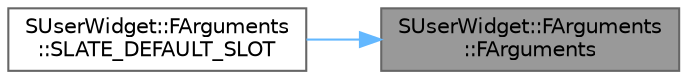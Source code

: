 digraph "SUserWidget::FArguments::FArguments"
{
 // INTERACTIVE_SVG=YES
 // LATEX_PDF_SIZE
  bgcolor="transparent";
  edge [fontname=Helvetica,fontsize=10,labelfontname=Helvetica,labelfontsize=10];
  node [fontname=Helvetica,fontsize=10,shape=box,height=0.2,width=0.4];
  rankdir="RL";
  Node1 [id="Node000001",label="SUserWidget::FArguments\l::FArguments",height=0.2,width=0.4,color="gray40", fillcolor="grey60", style="filled", fontcolor="black",tooltip=" "];
  Node1 -> Node2 [id="edge1_Node000001_Node000002",dir="back",color="steelblue1",style="solid",tooltip=" "];
  Node2 [id="Node000002",label="SUserWidget::FArguments\l::SLATE_DEFAULT_SLOT",height=0.2,width=0.4,color="grey40", fillcolor="white", style="filled",URL="$dd/de0/structSUserWidget_1_1FArguments.html#a6d788bb8c5dd7eb6dcf2e65171028b9e",tooltip=" "];
}
